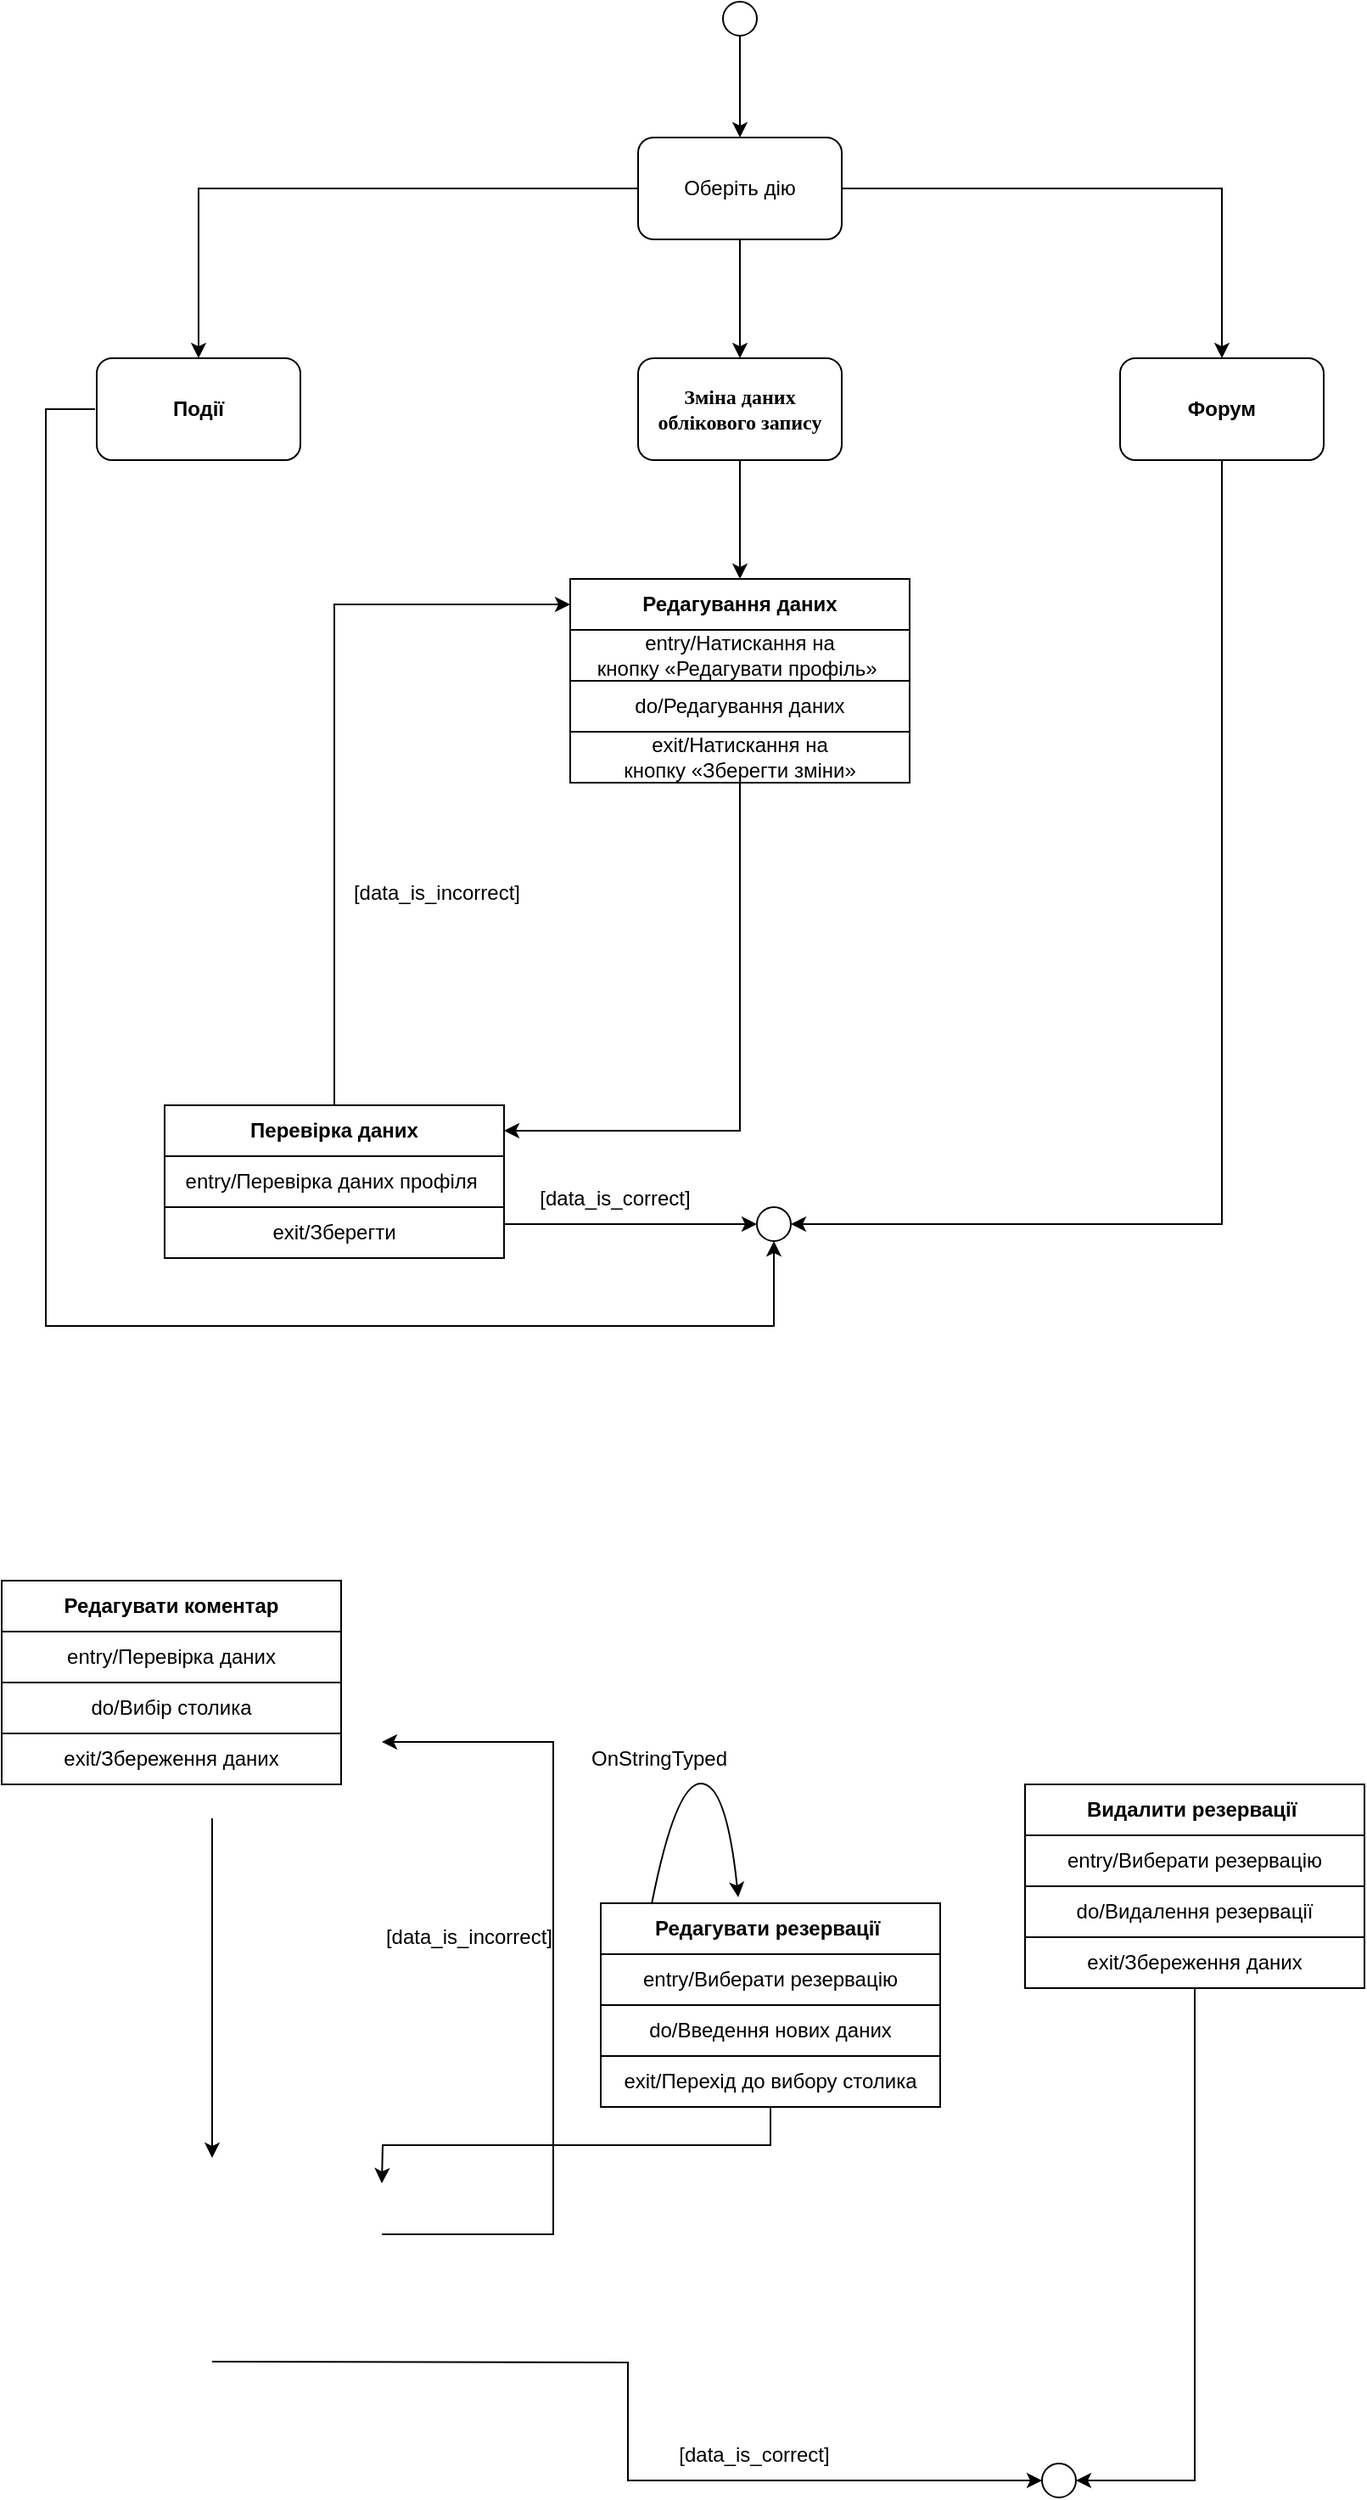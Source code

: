<mxfile version="24.4.8" type="device">
  <diagram name="Сторінка-1" id="PfKNodPfmLsvP7erlcpA">
    <mxGraphModel dx="792" dy="1187" grid="0" gridSize="10" guides="1" tooltips="1" connect="1" arrows="1" fold="1" page="1" pageScale="1" pageWidth="827" pageHeight="1169" math="0" shadow="0">
      <root>
        <mxCell id="0" />
        <mxCell id="1" parent="0" />
        <mxCell id="nj71NNOMhs7K9aFqE9io-1" style="edgeStyle=orthogonalEdgeStyle;rounded=0;orthogonalLoop=1;jettySize=auto;html=1;exitX=0.5;exitY=1;exitDx=0;exitDy=0;entryX=0.5;entryY=0;entryDx=0;entryDy=0;" edge="1" parent="1" source="nj71NNOMhs7K9aFqE9io-2" target="nj71NNOMhs7K9aFqE9io-6">
          <mxGeometry relative="1" as="geometry" />
        </mxCell>
        <mxCell id="nj71NNOMhs7K9aFqE9io-2" value="" style="ellipse;whiteSpace=wrap;html=1;aspect=fixed;" vertex="1" parent="1">
          <mxGeometry x="449" y="250" width="20" height="20" as="geometry" />
        </mxCell>
        <mxCell id="nj71NNOMhs7K9aFqE9io-3" style="edgeStyle=orthogonalEdgeStyle;rounded=0;orthogonalLoop=1;jettySize=auto;html=1;exitX=0.5;exitY=1;exitDx=0;exitDy=0;entryX=0.5;entryY=0;entryDx=0;entryDy=0;" edge="1" parent="1" source="nj71NNOMhs7K9aFqE9io-6" target="nj71NNOMhs7K9aFqE9io-37">
          <mxGeometry relative="1" as="geometry" />
        </mxCell>
        <mxCell id="nj71NNOMhs7K9aFqE9io-4" style="edgeStyle=orthogonalEdgeStyle;rounded=0;orthogonalLoop=1;jettySize=auto;html=1;exitX=0;exitY=0.5;exitDx=0;exitDy=0;entryX=0.5;entryY=0;entryDx=0;entryDy=0;" edge="1" parent="1" source="nj71NNOMhs7K9aFqE9io-6" target="nj71NNOMhs7K9aFqE9io-32">
          <mxGeometry relative="1" as="geometry" />
        </mxCell>
        <mxCell id="nj71NNOMhs7K9aFqE9io-5" style="edgeStyle=orthogonalEdgeStyle;rounded=0;orthogonalLoop=1;jettySize=auto;html=1;exitX=1;exitY=0.5;exitDx=0;exitDy=0;entryX=0.5;entryY=0;entryDx=0;entryDy=0;" edge="1" parent="1" source="nj71NNOMhs7K9aFqE9io-6" target="nj71NNOMhs7K9aFqE9io-34">
          <mxGeometry relative="1" as="geometry" />
        </mxCell>
        <mxCell id="nj71NNOMhs7K9aFqE9io-6" value="Оберіть дію" style="rounded=1;whiteSpace=wrap;html=1;" vertex="1" parent="1">
          <mxGeometry x="399" y="330" width="120" height="60" as="geometry" />
        </mxCell>
        <mxCell id="nj71NNOMhs7K9aFqE9io-7" value="&lt;b&gt;Видалити&amp;nbsp;&lt;/b&gt;&lt;b&gt;р&lt;/b&gt;&lt;b&gt;езервації&amp;nbsp;&lt;/b&gt;" style="rounded=0;whiteSpace=wrap;html=1;" vertex="1" parent="1">
          <mxGeometry x="627" y="1300" width="200" height="30" as="geometry" />
        </mxCell>
        <mxCell id="nj71NNOMhs7K9aFqE9io-8" value="entry/Виберати резервацію" style="rounded=0;whiteSpace=wrap;html=1;" vertex="1" parent="1">
          <mxGeometry x="627" y="1330" width="200" height="30" as="geometry" />
        </mxCell>
        <mxCell id="nj71NNOMhs7K9aFqE9io-9" value="&lt;span style=&quot;text-wrap: nowrap;&quot;&gt;do/Видалення&amp;nbsp;&lt;/span&gt;резервації" style="rounded=0;whiteSpace=wrap;html=1;" vertex="1" parent="1">
          <mxGeometry x="627" y="1360" width="200" height="30" as="geometry" />
        </mxCell>
        <mxCell id="nj71NNOMhs7K9aFqE9io-10" style="edgeStyle=orthogonalEdgeStyle;rounded=0;orthogonalLoop=1;jettySize=auto;html=1;exitX=0.5;exitY=1;exitDx=0;exitDy=0;entryX=1;entryY=0.5;entryDx=0;entryDy=0;" edge="1" parent="1" source="nj71NNOMhs7K9aFqE9io-11" target="nj71NNOMhs7K9aFqE9io-17">
          <mxGeometry relative="1" as="geometry">
            <mxPoint x="557" y="1650" as="targetPoint" />
          </mxGeometry>
        </mxCell>
        <mxCell id="nj71NNOMhs7K9aFqE9io-11" value="&lt;span style=&quot;text-wrap: nowrap;&quot;&gt;exit/Збереження даних&lt;/span&gt;" style="rounded=0;whiteSpace=wrap;html=1;" vertex="1" parent="1">
          <mxGeometry x="627" y="1390" width="200" height="30" as="geometry" />
        </mxCell>
        <mxCell id="nj71NNOMhs7K9aFqE9io-12" value="" style="group" vertex="1" connectable="0" parent="1">
          <mxGeometry x="377" y="1370" width="200" height="120" as="geometry" />
        </mxCell>
        <mxCell id="nj71NNOMhs7K9aFqE9io-13" value="&lt;b&gt;Редагувати р&lt;/b&gt;&lt;b&gt;езервації&amp;nbsp;&lt;/b&gt;" style="rounded=0;whiteSpace=wrap;html=1;" vertex="1" parent="nj71NNOMhs7K9aFqE9io-12">
          <mxGeometry width="200" height="30" as="geometry" />
        </mxCell>
        <mxCell id="nj71NNOMhs7K9aFqE9io-14" value="entry/Виберати резервацію" style="rounded=0;whiteSpace=wrap;html=1;" vertex="1" parent="nj71NNOMhs7K9aFqE9io-12">
          <mxGeometry y="30" width="200" height="30" as="geometry" />
        </mxCell>
        <mxCell id="nj71NNOMhs7K9aFqE9io-15" value="&lt;span style=&quot;text-wrap: nowrap;&quot;&gt;do/Введення нових даних&lt;/span&gt;" style="rounded=0;whiteSpace=wrap;html=1;" vertex="1" parent="nj71NNOMhs7K9aFqE9io-12">
          <mxGeometry y="60" width="200" height="30" as="geometry" />
        </mxCell>
        <mxCell id="nj71NNOMhs7K9aFqE9io-16" value="&lt;span style=&quot;text-wrap: nowrap;&quot;&gt;exit/&lt;/span&gt;&lt;span style=&quot;text-wrap: nowrap;&quot;&gt;Перехід до вибору столика&lt;/span&gt;" style="rounded=0;whiteSpace=wrap;html=1;" vertex="1" parent="nj71NNOMhs7K9aFqE9io-12">
          <mxGeometry y="90" width="200" height="30" as="geometry" />
        </mxCell>
        <mxCell id="nj71NNOMhs7K9aFqE9io-17" value="" style="ellipse;whiteSpace=wrap;html=1;aspect=fixed;" vertex="1" parent="1">
          <mxGeometry x="637" y="1700" width="20" height="20" as="geometry" />
        </mxCell>
        <mxCell id="nj71NNOMhs7K9aFqE9io-18" value="" style="curved=1;endArrow=classic;html=1;rounded=0;exitX=0.18;exitY=0.033;exitDx=0;exitDy=0;exitPerimeter=0;entryX=0.435;entryY=-0.1;entryDx=0;entryDy=0;entryPerimeter=0;" edge="1" parent="1">
          <mxGeometry width="50" height="50" relative="1" as="geometry">
            <mxPoint x="407" y="1370.5" as="sourcePoint" />
            <mxPoint x="458" y="1366.5" as="targetPoint" />
            <Array as="points">
              <mxPoint x="421" y="1299.5" />
              <mxPoint x="451" y="1299.5" />
            </Array>
          </mxGeometry>
        </mxCell>
        <mxCell id="nj71NNOMhs7K9aFqE9io-19" value="OnStringTyped" style="text;html=1;align=center;verticalAlign=middle;resizable=0;points=[];autosize=1;strokeColor=none;fillColor=none;" vertex="1" parent="1">
          <mxGeometry x="361" y="1270" width="100" height="30" as="geometry" />
        </mxCell>
        <mxCell id="nj71NNOMhs7K9aFqE9io-20" value="[data_is_incorrect]" style="text;html=1;align=center;verticalAlign=middle;resizable=0;points=[];autosize=1;strokeColor=none;fillColor=none;" vertex="1" parent="1">
          <mxGeometry x="239" y="1375" width="120" height="30" as="geometry" />
        </mxCell>
        <mxCell id="nj71NNOMhs7K9aFqE9io-21" value="[data_is_correct]" style="text;html=1;align=center;verticalAlign=middle;resizable=0;points=[];autosize=1;strokeColor=none;fillColor=none;" vertex="1" parent="1">
          <mxGeometry x="412" y="1680" width="110" height="30" as="geometry" />
        </mxCell>
        <mxCell id="nj71NNOMhs7K9aFqE9io-22" style="edgeStyle=orthogonalEdgeStyle;rounded=0;orthogonalLoop=1;jettySize=auto;html=1;exitX=0.5;exitY=1;exitDx=0;exitDy=0;entryX=0.5;entryY=0;entryDx=0;entryDy=0;" edge="1" parent="1">
          <mxGeometry relative="1" as="geometry">
            <mxPoint x="148" y="1520" as="targetPoint" />
            <mxPoint x="148" y="1320" as="sourcePoint" />
          </mxGeometry>
        </mxCell>
        <mxCell id="nj71NNOMhs7K9aFqE9io-23" value="" style="group" vertex="1" connectable="0" parent="1">
          <mxGeometry x="24" y="1180" width="200" height="120" as="geometry" />
        </mxCell>
        <mxCell id="nj71NNOMhs7K9aFqE9io-24" value="&lt;b&gt;Редагувати коментар&lt;/b&gt;" style="rounded=0;whiteSpace=wrap;html=1;" vertex="1" parent="nj71NNOMhs7K9aFqE9io-23">
          <mxGeometry width="200" height="30" as="geometry" />
        </mxCell>
        <mxCell id="nj71NNOMhs7K9aFqE9io-25" value="entry/Перевірка даних" style="rounded=0;whiteSpace=wrap;html=1;" vertex="1" parent="nj71NNOMhs7K9aFqE9io-23">
          <mxGeometry y="30" width="200" height="30" as="geometry" />
        </mxCell>
        <mxCell id="nj71NNOMhs7K9aFqE9io-26" value="&lt;span style=&quot;text-wrap: nowrap;&quot;&gt;do/Вибір столика&lt;/span&gt;" style="rounded=0;whiteSpace=wrap;html=1;" vertex="1" parent="nj71NNOMhs7K9aFqE9io-23">
          <mxGeometry y="60" width="200" height="30" as="geometry" />
        </mxCell>
        <mxCell id="nj71NNOMhs7K9aFqE9io-27" value="&lt;span style=&quot;text-wrap: nowrap;&quot;&gt;exit/Збереження даних&lt;/span&gt;" style="rounded=0;whiteSpace=wrap;html=1;" vertex="1" parent="nj71NNOMhs7K9aFqE9io-23">
          <mxGeometry y="90" width="200" height="30" as="geometry" />
        </mxCell>
        <mxCell id="nj71NNOMhs7K9aFqE9io-28" style="edgeStyle=orthogonalEdgeStyle;rounded=0;orthogonalLoop=1;jettySize=auto;html=1;exitX=1;exitY=0.5;exitDx=0;exitDy=0;entryX=1;entryY=0.5;entryDx=0;entryDy=0;" edge="1" parent="1">
          <mxGeometry relative="1" as="geometry">
            <Array as="points">
              <mxPoint x="349" y="1565" />
              <mxPoint x="349" y="1275" />
            </Array>
            <mxPoint x="248" y="1565" as="sourcePoint" />
            <mxPoint x="248" y="1275" as="targetPoint" />
          </mxGeometry>
        </mxCell>
        <mxCell id="nj71NNOMhs7K9aFqE9io-29" style="edgeStyle=orthogonalEdgeStyle;rounded=0;orthogonalLoop=1;jettySize=auto;html=1;exitX=0.5;exitY=1;exitDx=0;exitDy=0;entryX=0;entryY=0.5;entryDx=0;entryDy=0;" edge="1" parent="1" target="nj71NNOMhs7K9aFqE9io-17">
          <mxGeometry relative="1" as="geometry">
            <mxPoint x="148" y="1640" as="sourcePoint" />
          </mxGeometry>
        </mxCell>
        <mxCell id="nj71NNOMhs7K9aFqE9io-30" style="edgeStyle=orthogonalEdgeStyle;rounded=0;orthogonalLoop=1;jettySize=auto;html=1;exitX=0.5;exitY=1;exitDx=0;exitDy=0;entryX=1;entryY=0.5;entryDx=0;entryDy=0;" edge="1" parent="1" source="nj71NNOMhs7K9aFqE9io-16">
          <mxGeometry relative="1" as="geometry">
            <mxPoint x="248" y="1535" as="targetPoint" />
          </mxGeometry>
        </mxCell>
        <mxCell id="nj71NNOMhs7K9aFqE9io-31" style="edgeStyle=orthogonalEdgeStyle;rounded=0;orthogonalLoop=1;jettySize=auto;html=1;exitX=0;exitY=0.5;exitDx=0;exitDy=0;entryX=0.5;entryY=1;entryDx=0;entryDy=0;" edge="1" parent="1" target="nj71NNOMhs7K9aFqE9io-44">
          <mxGeometry relative="1" as="geometry">
            <mxPoint x="450" y="990" as="targetPoint" />
            <mxPoint x="78.99" y="490" as="sourcePoint" />
            <Array as="points">
              <mxPoint x="50" y="490" />
              <mxPoint x="50" y="1030" />
              <mxPoint x="479" y="1030" />
            </Array>
          </mxGeometry>
        </mxCell>
        <mxCell id="nj71NNOMhs7K9aFqE9io-32" value="Події" style="rounded=1;whiteSpace=wrap;html=1;fontStyle=1" vertex="1" parent="1">
          <mxGeometry x="80" y="460" width="120" height="60" as="geometry" />
        </mxCell>
        <mxCell id="nj71NNOMhs7K9aFqE9io-33" style="edgeStyle=orthogonalEdgeStyle;rounded=0;orthogonalLoop=1;jettySize=auto;html=1;exitX=0.5;exitY=1;exitDx=0;exitDy=0;entryX=1;entryY=0.5;entryDx=0;entryDy=0;" edge="1" parent="1" source="nj71NNOMhs7K9aFqE9io-34" target="nj71NNOMhs7K9aFqE9io-44">
          <mxGeometry relative="1" as="geometry" />
        </mxCell>
        <mxCell id="nj71NNOMhs7K9aFqE9io-34" value="Форум" style="rounded=1;whiteSpace=wrap;html=1;fontStyle=1" vertex="1" parent="1">
          <mxGeometry x="683" y="460" width="120" height="60" as="geometry" />
        </mxCell>
        <mxCell id="nj71NNOMhs7K9aFqE9io-35" style="edgeStyle=orthogonalEdgeStyle;rounded=0;orthogonalLoop=1;jettySize=auto;html=1;exitX=0.5;exitY=1;exitDx=0;exitDy=0;entryX=0.5;entryY=0;entryDx=0;entryDy=0;" edge="1" parent="1" source="nj71NNOMhs7K9aFqE9io-37" target="nj71NNOMhs7K9aFqE9io-39">
          <mxGeometry relative="1" as="geometry">
            <mxPoint x="220.0" y="630.0" as="targetPoint" />
          </mxGeometry>
        </mxCell>
        <mxCell id="nj71NNOMhs7K9aFqE9io-37" value="&lt;p class=&quot;MsoNormal&quot;&gt;&lt;b&gt;&lt;span style=&quot;mso-spacerun:&#39;yes&#39;;font-family:&#39;Times New Roman&#39;;mso-fareast-font-family:Calibri;&lt;br/&gt;mso-ansi-font-weight:bold;mso-bidi-font-weight:normal;font-size:18,0000pt;&quot;&gt;Зміна даних облікового запису&lt;/span&gt;&lt;/b&gt;&lt;/p&gt;" style="rounded=1;whiteSpace=wrap;html=1;" vertex="1" parent="1">
          <mxGeometry x="399" y="460" width="120" height="60" as="geometry" />
        </mxCell>
        <mxCell id="nj71NNOMhs7K9aFqE9io-38" value="" style="group" vertex="1" connectable="0" parent="1">
          <mxGeometry x="359" y="590" width="200" height="120" as="geometry" />
        </mxCell>
        <mxCell id="nj71NNOMhs7K9aFqE9io-39" value="&lt;b&gt;Редагування даних&lt;/b&gt;" style="rounded=0;whiteSpace=wrap;html=1;" vertex="1" parent="nj71NNOMhs7K9aFqE9io-38">
          <mxGeometry width="200" height="30" as="geometry" />
        </mxCell>
        <mxCell id="nj71NNOMhs7K9aFqE9io-40" value="entry/Натискання на кнопку&amp;nbsp;«Редагувати профіль»&amp;nbsp;" style="rounded=0;whiteSpace=wrap;html=1;" vertex="1" parent="nj71NNOMhs7K9aFqE9io-38">
          <mxGeometry y="30" width="200" height="30" as="geometry" />
        </mxCell>
        <mxCell id="nj71NNOMhs7K9aFqE9io-41" value="&lt;span style=&quot;text-wrap: nowrap;&quot;&gt;do/Редагування даних&lt;/span&gt;" style="rounded=0;whiteSpace=wrap;html=1;" vertex="1" parent="nj71NNOMhs7K9aFqE9io-38">
          <mxGeometry y="60" width="200" height="30" as="geometry" />
        </mxCell>
        <mxCell id="nj71NNOMhs7K9aFqE9io-43" value="&lt;span style=&quot;text-wrap: nowrap;&quot;&gt;exit/&lt;/span&gt;Натискання на кнопку&amp;nbsp;«Зберегти зміни»" style="rounded=0;whiteSpace=wrap;html=1;" vertex="1" parent="nj71NNOMhs7K9aFqE9io-38">
          <mxGeometry y="90" width="200" height="30" as="geometry" />
        </mxCell>
        <mxCell id="nj71NNOMhs7K9aFqE9io-44" value="" style="ellipse;whiteSpace=wrap;html=1;aspect=fixed;" vertex="1" parent="1">
          <mxGeometry x="469" y="960" width="20" height="20" as="geometry" />
        </mxCell>
        <mxCell id="nj71NNOMhs7K9aFqE9io-51" value="[data_is_correct]" style="text;html=1;align=center;verticalAlign=middle;resizable=0;points=[];autosize=1;strokeColor=none;fillColor=none;" vertex="1" parent="1">
          <mxGeometry x="330" y="940" width="110" height="30" as="geometry" />
        </mxCell>
        <mxCell id="nj71NNOMhs7K9aFqE9io-58" value="[data_is_incorrect]" style="text;html=1;align=center;verticalAlign=middle;resizable=0;points=[];autosize=1;strokeColor=none;fillColor=none;" vertex="1" parent="1">
          <mxGeometry x="220" y="760" width="120" height="30" as="geometry" />
        </mxCell>
        <mxCell id="nj71NNOMhs7K9aFqE9io-61" value="" style="group" vertex="1" connectable="0" parent="1">
          <mxGeometry x="120" y="900" width="200" height="120" as="geometry" />
        </mxCell>
        <mxCell id="nj71NNOMhs7K9aFqE9io-62" value="&lt;b&gt;Перевірка даних&lt;/b&gt;" style="rounded=0;whiteSpace=wrap;html=1;" vertex="1" parent="nj71NNOMhs7K9aFqE9io-61">
          <mxGeometry width="200" height="30" as="geometry" />
        </mxCell>
        <mxCell id="nj71NNOMhs7K9aFqE9io-63" value="entry/Перевірка даних профіля&amp;nbsp;" style="rounded=0;whiteSpace=wrap;html=1;" vertex="1" parent="nj71NNOMhs7K9aFqE9io-61">
          <mxGeometry y="30" width="200" height="30" as="geometry" />
        </mxCell>
        <mxCell id="nj71NNOMhs7K9aFqE9io-65" value="&lt;span style=&quot;text-wrap: nowrap;&quot;&gt;exit/&lt;/span&gt;Зберегти" style="rounded=0;whiteSpace=wrap;html=1;" vertex="1" parent="nj71NNOMhs7K9aFqE9io-61">
          <mxGeometry y="60" width="200" height="30" as="geometry" />
        </mxCell>
        <mxCell id="nj71NNOMhs7K9aFqE9io-69" style="edgeStyle=orthogonalEdgeStyle;rounded=0;orthogonalLoop=1;jettySize=auto;html=1;entryX=0;entryY=0.5;entryDx=0;entryDy=0;" edge="1" parent="1" source="nj71NNOMhs7K9aFqE9io-62" target="nj71NNOMhs7K9aFqE9io-39">
          <mxGeometry relative="1" as="geometry">
            <Array as="points">
              <mxPoint x="220" y="605" />
            </Array>
          </mxGeometry>
        </mxCell>
        <mxCell id="nj71NNOMhs7K9aFqE9io-70" style="edgeStyle=orthogonalEdgeStyle;rounded=0;orthogonalLoop=1;jettySize=auto;html=1;exitX=1;exitY=0.5;exitDx=0;exitDy=0;entryX=0;entryY=0.5;entryDx=0;entryDy=0;" edge="1" parent="1" source="nj71NNOMhs7K9aFqE9io-65" target="nj71NNOMhs7K9aFqE9io-44">
          <mxGeometry relative="1" as="geometry">
            <Array as="points">
              <mxPoint x="320" y="970" />
            </Array>
          </mxGeometry>
        </mxCell>
        <mxCell id="nj71NNOMhs7K9aFqE9io-71" style="edgeStyle=orthogonalEdgeStyle;rounded=0;orthogonalLoop=1;jettySize=auto;html=1;exitX=0.5;exitY=1;exitDx=0;exitDy=0;entryX=1;entryY=0.5;entryDx=0;entryDy=0;" edge="1" parent="1" source="nj71NNOMhs7K9aFqE9io-43" target="nj71NNOMhs7K9aFqE9io-62">
          <mxGeometry relative="1" as="geometry" />
        </mxCell>
      </root>
    </mxGraphModel>
  </diagram>
</mxfile>
